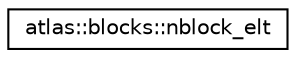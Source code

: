 digraph "Graphical Class Hierarchy"
{
  edge [fontname="Helvetica",fontsize="10",labelfontname="Helvetica",labelfontsize="10"];
  node [fontname="Helvetica",fontsize="10",shape=record];
  rankdir="LR";
  Node1 [label="atlas::blocks::nblock_elt",height=0.2,width=0.4,color="black", fillcolor="white", style="filled",URL="$classatlas_1_1blocks_1_1nblock__elt.html"];
}
